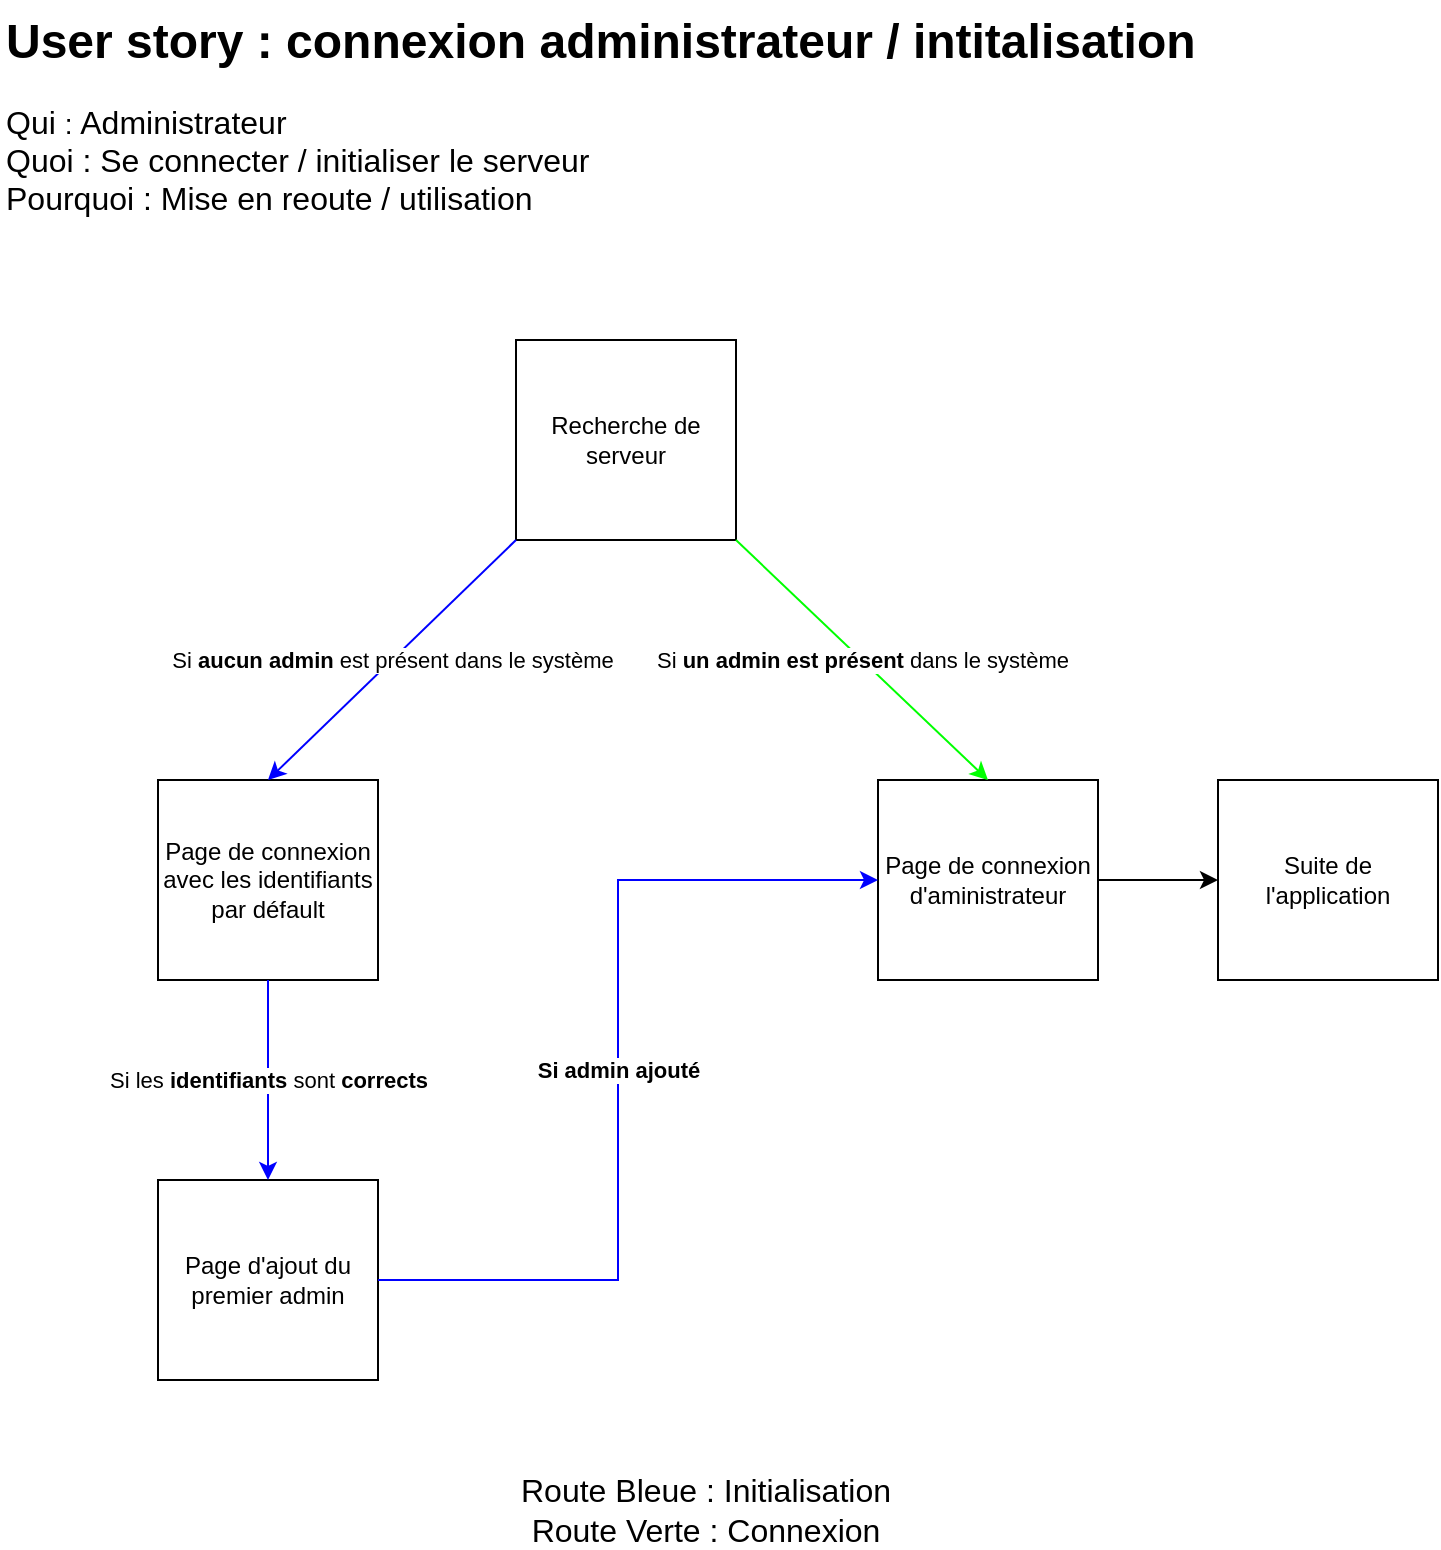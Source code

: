 <mxfile version="24.2.5" type="device">
  <diagram name="Page-1" id="ZDlejCnu5OrMv0ja_oQA">
    <mxGraphModel dx="2391" dy="1194" grid="1" gridSize="10" guides="1" tooltips="1" connect="1" arrows="1" fold="1" page="1" pageScale="1" pageWidth="827" pageHeight="1169" math="0" shadow="0">
      <root>
        <mxCell id="0" />
        <mxCell id="1" parent="0" />
        <mxCell id="Qta03OC2HTsTZXklNkqp-1" value="Recherche de serveur" style="rounded=0;whiteSpace=wrap;html=1;" vertex="1" parent="1">
          <mxGeometry x="319" y="300" width="110" height="100" as="geometry" />
        </mxCell>
        <mxCell id="Qta03OC2HTsTZXklNkqp-2" value="Page de connexion d&#39;aministrateur" style="rounded=0;whiteSpace=wrap;html=1;" vertex="1" parent="1">
          <mxGeometry x="500" y="520" width="110" height="100" as="geometry" />
        </mxCell>
        <mxCell id="Qta03OC2HTsTZXklNkqp-3" value="Si &lt;b&gt;un admin est présent&lt;/b&gt; dans le système" style="endArrow=classic;html=1;rounded=0;exitX=1;exitY=1;exitDx=0;exitDy=0;entryX=0.5;entryY=0;entryDx=0;entryDy=0;strokeColor=#00FF00;" edge="1" parent="1" source="Qta03OC2HTsTZXklNkqp-1" target="Qta03OC2HTsTZXklNkqp-2">
          <mxGeometry width="50" height="50" relative="1" as="geometry">
            <mxPoint x="570" y="710" as="sourcePoint" />
            <mxPoint x="620" y="660" as="targetPoint" />
          </mxGeometry>
        </mxCell>
        <mxCell id="Qta03OC2HTsTZXklNkqp-4" value="Page de connexion avec les identifiants par défault" style="rounded=0;whiteSpace=wrap;html=1;" vertex="1" parent="1">
          <mxGeometry x="140" y="520" width="110" height="100" as="geometry" />
        </mxCell>
        <mxCell id="Qta03OC2HTsTZXklNkqp-5" value="" style="endArrow=classic;html=1;rounded=0;exitX=1;exitY=0.5;exitDx=0;exitDy=0;entryX=0;entryY=0.5;entryDx=0;entryDy=0;" edge="1" parent="1" source="Qta03OC2HTsTZXklNkqp-2" target="Qta03OC2HTsTZXklNkqp-6">
          <mxGeometry width="50" height="50" relative="1" as="geometry">
            <mxPoint x="570" y="710" as="sourcePoint" />
            <mxPoint x="670" y="570" as="targetPoint" />
          </mxGeometry>
        </mxCell>
        <mxCell id="Qta03OC2HTsTZXklNkqp-6" value="Suite de l&#39;application" style="rounded=0;whiteSpace=wrap;html=1;" vertex="1" parent="1">
          <mxGeometry x="670" y="520" width="110" height="100" as="geometry" />
        </mxCell>
        <mxCell id="Qta03OC2HTsTZXklNkqp-7" value="Si &lt;b&gt;aucun admin&lt;/b&gt; est présent dans le système" style="endArrow=classic;html=1;rounded=0;exitX=0;exitY=1;exitDx=0;exitDy=0;entryX=0.5;entryY=0;entryDx=0;entryDy=0;strokeColor=#0000FF;" edge="1" parent="1" source="Qta03OC2HTsTZXklNkqp-1" target="Qta03OC2HTsTZXklNkqp-4">
          <mxGeometry width="50" height="50" relative="1" as="geometry">
            <mxPoint x="439" y="410" as="sourcePoint" />
            <mxPoint x="545" y="530" as="targetPoint" />
          </mxGeometry>
        </mxCell>
        <mxCell id="Qta03OC2HTsTZXklNkqp-8" value="Page d&#39;ajout du premier admin" style="rounded=0;whiteSpace=wrap;html=1;" vertex="1" parent="1">
          <mxGeometry x="140" y="720" width="110" height="100" as="geometry" />
        </mxCell>
        <mxCell id="Qta03OC2HTsTZXklNkqp-9" value="Si les &lt;b&gt;identifiants &lt;/b&gt;sont &lt;b&gt;corrects&lt;/b&gt;" style="endArrow=classic;html=1;rounded=0;exitX=0.5;exitY=1;exitDx=0;exitDy=0;entryX=0.5;entryY=0;entryDx=0;entryDy=0;strokeColor=#0000FF;" edge="1" parent="1" source="Qta03OC2HTsTZXklNkqp-4" target="Qta03OC2HTsTZXklNkqp-8">
          <mxGeometry width="50" height="50" relative="1" as="geometry">
            <mxPoint x="40" y="780" as="sourcePoint" />
            <mxPoint x="90" y="730" as="targetPoint" />
          </mxGeometry>
        </mxCell>
        <mxCell id="Qta03OC2HTsTZXklNkqp-10" value="&lt;b&gt;Si admin ajouté&lt;/b&gt;" style="endArrow=classic;html=1;rounded=0;entryX=0;entryY=0.5;entryDx=0;entryDy=0;exitX=1;exitY=0.5;exitDx=0;exitDy=0;strokeColor=#0000FF;" edge="1" parent="1" source="Qta03OC2HTsTZXklNkqp-8" target="Qta03OC2HTsTZXklNkqp-2">
          <mxGeometry width="50" height="50" relative="1" as="geometry">
            <mxPoint x="300" y="780" as="sourcePoint" />
            <mxPoint x="350" y="730" as="targetPoint" />
            <Array as="points">
              <mxPoint x="370" y="770" />
              <mxPoint x="370" y="570" />
            </Array>
          </mxGeometry>
        </mxCell>
        <mxCell id="Qta03OC2HTsTZXklNkqp-13" value="&lt;h1 style=&quot;margin-top: 0px;&quot;&gt;User story : connexion administrateur / intitalisation&lt;/h1&gt;&lt;div&gt;&lt;font style=&quot;&quot;&gt;&lt;font style=&quot;font-size: 16px;&quot;&gt;Qui &lt;/font&gt;&lt;font style=&quot;font-size: 14px;&quot;&gt;: &lt;/font&gt;&lt;font style=&quot;font-size: 16px;&quot;&gt;Administrateur&lt;/font&gt;&lt;/font&gt;&lt;/div&gt;&lt;div&gt;&lt;font size=&quot;3&quot;&gt;Quoi : Se connecter / initialiser le serveur&lt;/font&gt;&lt;/div&gt;&lt;div&gt;&lt;font size=&quot;3&quot;&gt;Pourquoi : Mise en reoute / utilisation&lt;/font&gt;&lt;/div&gt;" style="text;html=1;whiteSpace=wrap;overflow=hidden;rounded=0;" vertex="1" parent="1">
          <mxGeometry x="61.5" y="130" width="625" height="120" as="geometry" />
        </mxCell>
        <mxCell id="Qta03OC2HTsTZXklNkqp-17" value="&lt;font style=&quot;font-size: 16px;&quot;&gt;Route Bleue : Initialisation&lt;/font&gt;&lt;div&gt;&lt;font size=&quot;3&quot;&gt;Route Verte : Connexion&lt;/font&gt;&lt;/div&gt;" style="text;html=1;align=center;verticalAlign=middle;whiteSpace=wrap;rounded=0;" vertex="1" parent="1">
          <mxGeometry x="159" y="870" width="510" height="30" as="geometry" />
        </mxCell>
      </root>
    </mxGraphModel>
  </diagram>
</mxfile>
